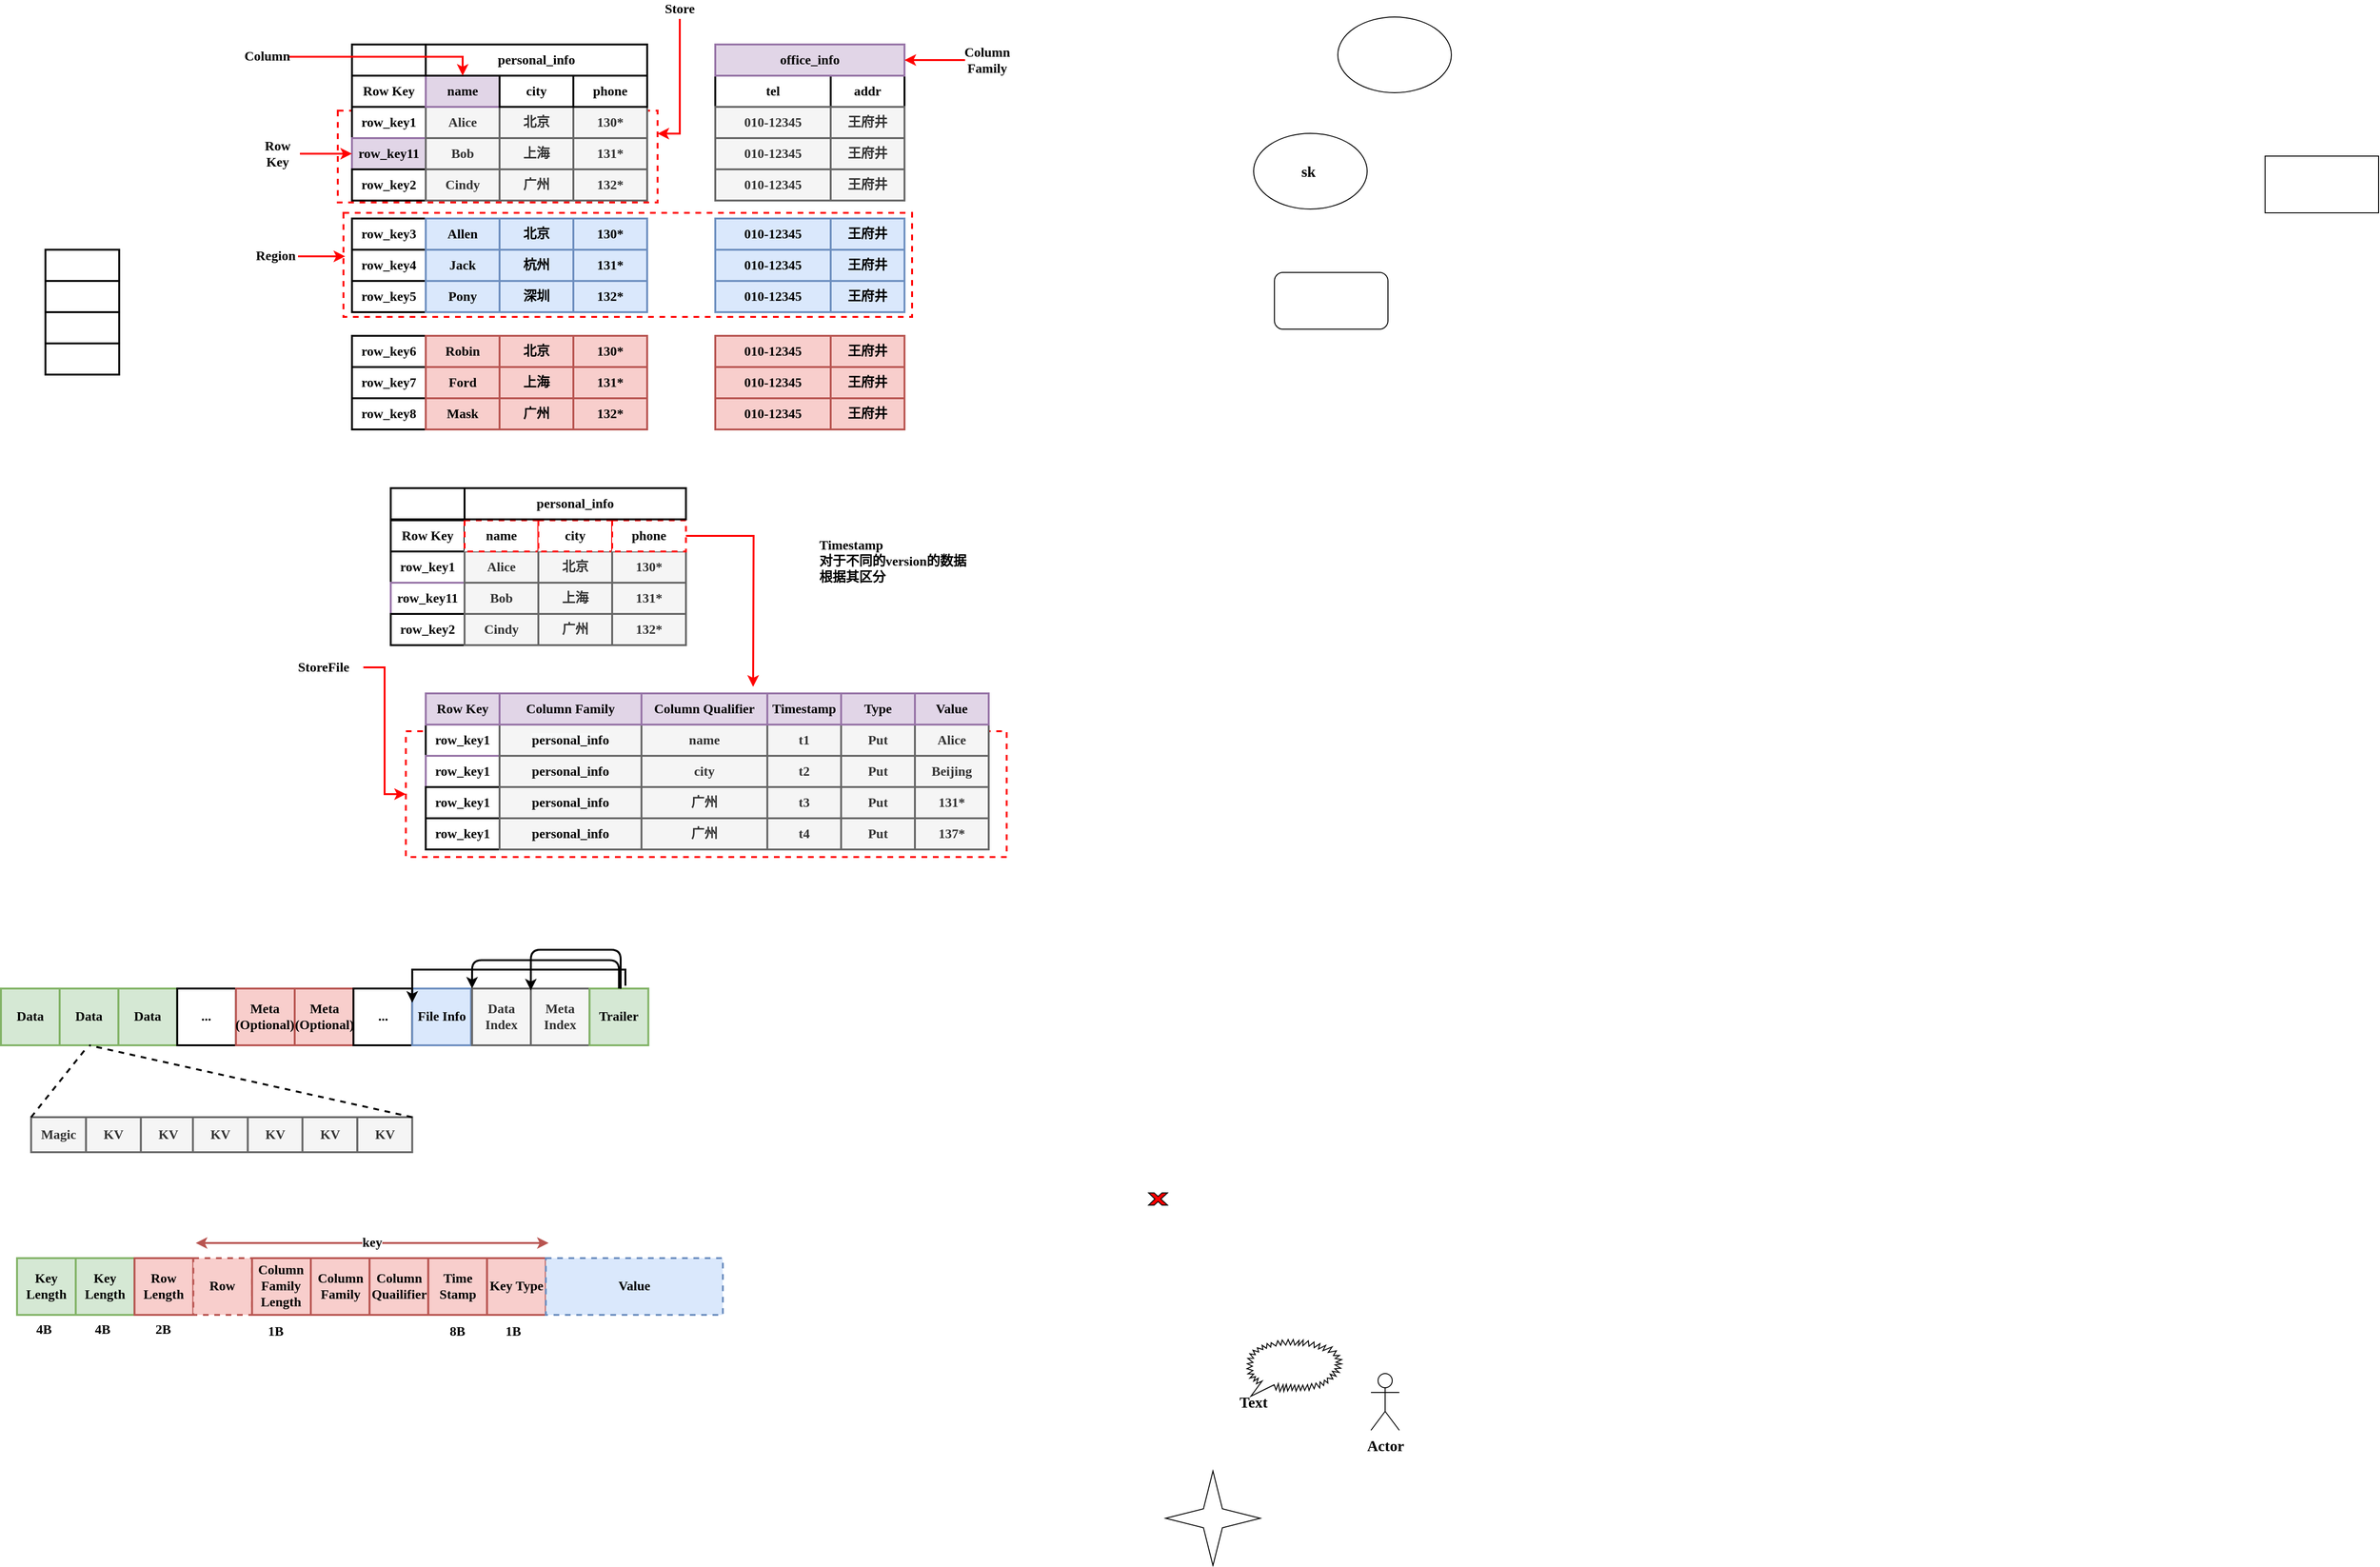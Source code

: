 <mxfile version="14.6.13" type="device"><diagram id="yTHQlGs4TL3CIF2GHuV0" name="第 1 页"><mxGraphModel dx="2622" dy="2022" grid="0" gridSize="10" guides="1" tooltips="1" connect="1" arrows="1" fold="1" page="0" pageScale="1" pageWidth="827" pageHeight="1169" math="0" shadow="0"><root><mxCell id="0"/><mxCell id="1" parent="0"/><mxCell id="HVZRBSFvEH20Pi79gYke-188" value="" style="rounded=0;whiteSpace=wrap;html=1;fontFamily=Comic Sans MS;fontSize=14;strokeColor=#FF0000;strokeWidth=2;fillColor=#FFFFFF;dashed=1;fontStyle=1" parent="1" vertex="1"><mxGeometry x="-713" y="-343" width="635" height="133" as="geometry"/></mxCell><mxCell id="HVZRBSFvEH20Pi79gYke-115" value="" style="rounded=0;whiteSpace=wrap;html=1;fontFamily=Comic Sans MS;fontSize=14;strokeColor=#FF0000;strokeWidth=2;fillColor=#FFFFFF;dashed=1;" parent="1" vertex="1"><mxGeometry x="-785" y="-999" width="338" height="97" as="geometry"/></mxCell><mxCell id="HVZRBSFvEH20Pi79gYke-112" value="" style="rounded=0;whiteSpace=wrap;html=1;fontFamily=Comic Sans MS;fontSize=14;strokeColor=#FF0000;strokeWidth=2;fillColor=#FFFFFF;dashed=1;fontStyle=1" parent="1" vertex="1"><mxGeometry x="-779" y="-891" width="601" height="110" as="geometry"/></mxCell><mxCell id="m-r-DU_sxK5bFgdA5GK0-1" value="" style="rounded=0;whiteSpace=wrap;html=1;fontFamily=Comic Sans MS;fontStyle=1;fontSize=16;" parent="1" vertex="1"><mxGeometry x="1252" y="-951" width="120" height="60" as="geometry"/></mxCell><mxCell id="m-r-DU_sxK5bFgdA5GK0-2" value="Text" style="text;html=1;strokeColor=none;fillColor=none;align=center;verticalAlign=middle;whiteSpace=wrap;rounded=0;fontFamily=Comic Sans MS;fontStyle=1;fontSize=16;" parent="1" vertex="1"><mxGeometry x="163" y="356" width="40" height="20" as="geometry"/></mxCell><mxCell id="m-r-DU_sxK5bFgdA5GK0-3" value="Actor" style="shape=umlActor;verticalLabelPosition=bottom;verticalAlign=top;html=1;outlineConnect=0;fontFamily=Comic Sans MS;fontStyle=1;fontSize=16;" parent="1" vertex="1"><mxGeometry x="307" y="336" width="30" height="60" as="geometry"/></mxCell><mxCell id="m-r-DU_sxK5bFgdA5GK0-4" value="" style="verticalLabelPosition=bottom;verticalAlign=top;html=1;shape=mxgraph.basic.4_point_star_2;dx=0.8;fontFamily=Comic Sans MS;fontStyle=1;fontSize=16;" parent="1" vertex="1"><mxGeometry x="90" y="439" width="100" height="100" as="geometry"/></mxCell><mxCell id="m-r-DU_sxK5bFgdA5GK0-5" value="" style="whiteSpace=wrap;html=1;shape=mxgraph.basic.loud_callout;fontFamily=Comic Sans MS;fontStyle=1;fontSize=16;" parent="1" vertex="1"><mxGeometry x="176" y="300" width="100" height="60" as="geometry"/></mxCell><mxCell id="m-r-DU_sxK5bFgdA5GK0-6" value="" style="verticalLabelPosition=bottom;verticalAlign=top;html=1;shape=mxgraph.basic.x;fontFamily=Comic Sans MS;fillColor=#FF0000;fontStyle=1;fontSize=16;" parent="1" vertex="1"><mxGeometry x="72" y="145" width="20" height="13" as="geometry"/></mxCell><mxCell id="m-r-DU_sxK5bFgdA5GK0-9" value="sk&amp;nbsp;" style="ellipse;whiteSpace=wrap;html=1;fontFamily=Comic Sans MS;fillColor=none;fontStyle=1;fontSize=16;" parent="1" vertex="1"><mxGeometry x="183" y="-975" width="120" height="80" as="geometry"/></mxCell><mxCell id="m-r-DU_sxK5bFgdA5GK0-10" value="" style="ellipse;whiteSpace=wrap;html=1;fontFamily=Comic Sans MS;fillColor=none;fontStyle=1;fontSize=16;" parent="1" vertex="1"><mxGeometry x="272" y="-1098" width="120" height="80" as="geometry"/></mxCell><mxCell id="m-r-DU_sxK5bFgdA5GK0-11" value="" style="rounded=1;whiteSpace=wrap;html=1;fontFamily=Comic Sans MS;fillColor=none;fontStyle=1;fontSize=16;" parent="1" vertex="1"><mxGeometry x="205" y="-828" width="120" height="60" as="geometry"/></mxCell><mxCell id="HVZRBSFvEH20Pi79gYke-19" value="row_key1" style="rounded=0;whiteSpace=wrap;html=1;strokeWidth=2;fontFamily=Comic Sans MS;fontStyle=1;fontSize=14;" parent="1" vertex="1"><mxGeometry x="-770" y="-1003" width="78" height="33" as="geometry"/></mxCell><mxCell id="HVZRBSFvEH20Pi79gYke-20" value="Row Key" style="rounded=0;whiteSpace=wrap;html=1;strokeWidth=2;fontFamily=Comic Sans MS;fontStyle=1;fontSize=14;" parent="1" vertex="1"><mxGeometry x="-770" y="-1036" width="78" height="33" as="geometry"/></mxCell><mxCell id="HVZRBSFvEH20Pi79gYke-22" value="row_key11" style="rounded=0;whiteSpace=wrap;html=1;strokeWidth=2;fontFamily=Comic Sans MS;fontStyle=1;fontSize=14;fillColor=#e1d5e7;strokeColor=#9673a6;" parent="1" vertex="1"><mxGeometry x="-770" y="-970" width="78" height="33" as="geometry"/></mxCell><mxCell id="HVZRBSFvEH20Pi79gYke-23" value="row_key2" style="rounded=0;whiteSpace=wrap;html=1;strokeWidth=2;fontFamily=Comic Sans MS;fontStyle=1;fontSize=14;" parent="1" vertex="1"><mxGeometry x="-770" y="-937" width="78" height="33" as="geometry"/></mxCell><mxCell id="HVZRBSFvEH20Pi79gYke-32" value="" style="rounded=0;whiteSpace=wrap;html=1;strokeWidth=2;fontStyle=1" parent="1" vertex="1"><mxGeometry x="-1094" y="-819" width="78" height="33" as="geometry"/></mxCell><mxCell id="HVZRBSFvEH20Pi79gYke-33" value="" style="rounded=0;whiteSpace=wrap;html=1;strokeWidth=2;fontStyle=1" parent="1" vertex="1"><mxGeometry x="-1094" y="-852" width="78" height="33" as="geometry"/></mxCell><mxCell id="HVZRBSFvEH20Pi79gYke-34" value="" style="rounded=0;whiteSpace=wrap;html=1;strokeWidth=2;fontStyle=1" parent="1" vertex="1"><mxGeometry x="-1094" y="-786" width="78" height="33" as="geometry"/></mxCell><mxCell id="HVZRBSFvEH20Pi79gYke-35" value="" style="rounded=0;whiteSpace=wrap;html=1;strokeWidth=2;fontStyle=1" parent="1" vertex="1"><mxGeometry x="-1094" y="-753" width="78" height="33" as="geometry"/></mxCell><mxCell id="HVZRBSFvEH20Pi79gYke-36" value="Alice" style="rounded=0;whiteSpace=wrap;html=1;strokeWidth=2;fontFamily=Comic Sans MS;fontStyle=1;fontSize=14;fillColor=#f5f5f5;strokeColor=#666666;fontColor=#333333;" parent="1" vertex="1"><mxGeometry x="-692" y="-1003" width="78" height="33" as="geometry"/></mxCell><mxCell id="HVZRBSFvEH20Pi79gYke-37" value="name" style="rounded=0;whiteSpace=wrap;html=1;strokeWidth=2;fontFamily=Comic Sans MS;fontStyle=1;fontSize=14;fillColor=#e1d5e7;strokeColor=#9673a6;" parent="1" vertex="1"><mxGeometry x="-692" y="-1036" width="78" height="33" as="geometry"/></mxCell><mxCell id="HVZRBSFvEH20Pi79gYke-38" value="Bob" style="rounded=0;whiteSpace=wrap;html=1;strokeWidth=2;fontFamily=Comic Sans MS;fontStyle=1;fontSize=14;fillColor=#f5f5f5;strokeColor=#666666;fontColor=#333333;" parent="1" vertex="1"><mxGeometry x="-692" y="-970" width="78" height="33" as="geometry"/></mxCell><mxCell id="HVZRBSFvEH20Pi79gYke-39" value="Cindy" style="rounded=0;whiteSpace=wrap;html=1;strokeWidth=2;fontFamily=Comic Sans MS;fontStyle=1;fontSize=14;fillColor=#f5f5f5;strokeColor=#666666;fontColor=#333333;" parent="1" vertex="1"><mxGeometry x="-692" y="-937" width="78" height="33" as="geometry"/></mxCell><mxCell id="HVZRBSFvEH20Pi79gYke-40" value="北京" style="rounded=0;whiteSpace=wrap;html=1;strokeWidth=2;fontFamily=Comic Sans MS;fontStyle=1;fontSize=14;fillColor=#f5f5f5;strokeColor=#666666;fontColor=#333333;" parent="1" vertex="1"><mxGeometry x="-614" y="-1003" width="78" height="33" as="geometry"/></mxCell><mxCell id="HVZRBSFvEH20Pi79gYke-41" value="city" style="rounded=0;whiteSpace=wrap;html=1;strokeWidth=2;fontFamily=Comic Sans MS;fontStyle=1;fontSize=14;" parent="1" vertex="1"><mxGeometry x="-614" y="-1036" width="78" height="33" as="geometry"/></mxCell><mxCell id="HVZRBSFvEH20Pi79gYke-42" value="上海" style="rounded=0;whiteSpace=wrap;html=1;strokeWidth=2;fontFamily=Comic Sans MS;fontStyle=1;fontSize=14;fillColor=#f5f5f5;strokeColor=#666666;fontColor=#333333;" parent="1" vertex="1"><mxGeometry x="-614" y="-970" width="78" height="33" as="geometry"/></mxCell><mxCell id="HVZRBSFvEH20Pi79gYke-43" value="广州" style="rounded=0;whiteSpace=wrap;html=1;strokeWidth=2;fontFamily=Comic Sans MS;fontStyle=1;fontSize=14;fillColor=#f5f5f5;strokeColor=#666666;fontColor=#333333;" parent="1" vertex="1"><mxGeometry x="-614" y="-937" width="78" height="33" as="geometry"/></mxCell><mxCell id="HVZRBSFvEH20Pi79gYke-44" value="130*" style="rounded=0;whiteSpace=wrap;html=1;strokeWidth=2;fontFamily=Comic Sans MS;fontStyle=1;fontSize=14;fillColor=#f5f5f5;strokeColor=#666666;fontColor=#333333;" parent="1" vertex="1"><mxGeometry x="-536" y="-1003" width="78" height="33" as="geometry"/></mxCell><mxCell id="HVZRBSFvEH20Pi79gYke-45" value="phone" style="rounded=0;whiteSpace=wrap;html=1;strokeWidth=2;fontFamily=Comic Sans MS;fontStyle=1;fontSize=14;" parent="1" vertex="1"><mxGeometry x="-536" y="-1036" width="78" height="33" as="geometry"/></mxCell><mxCell id="HVZRBSFvEH20Pi79gYke-46" value="&lt;span&gt;131*&lt;/span&gt;" style="rounded=0;whiteSpace=wrap;html=1;strokeWidth=2;fontFamily=Comic Sans MS;fontStyle=1;fontSize=14;fillColor=#f5f5f5;strokeColor=#666666;fontColor=#333333;" parent="1" vertex="1"><mxGeometry x="-536" y="-970" width="78" height="33" as="geometry"/></mxCell><mxCell id="HVZRBSFvEH20Pi79gYke-47" value="&lt;span&gt;132*&lt;/span&gt;" style="rounded=0;whiteSpace=wrap;html=1;strokeWidth=2;fontFamily=Comic Sans MS;fontStyle=1;fontSize=14;fillColor=#f5f5f5;strokeColor=#666666;fontColor=#333333;" parent="1" vertex="1"><mxGeometry x="-536" y="-937" width="78" height="33" as="geometry"/></mxCell><mxCell id="HVZRBSFvEH20Pi79gYke-52" value="personal_info" style="rounded=0;whiteSpace=wrap;html=1;strokeWidth=2;fontFamily=Comic Sans MS;fontStyle=1;fontSize=14;" parent="1" vertex="1"><mxGeometry x="-692" y="-1069" width="234" height="33" as="geometry"/></mxCell><mxCell id="HVZRBSFvEH20Pi79gYke-53" value="" style="rounded=0;whiteSpace=wrap;html=1;strokeWidth=2;fontFamily=Comic Sans MS;fontStyle=1;fontSize=14;" parent="1" vertex="1"><mxGeometry x="-770" y="-1069" width="78" height="33" as="geometry"/></mxCell><mxCell id="HVZRBSFvEH20Pi79gYke-54" value="row_key3" style="rounded=0;whiteSpace=wrap;html=1;strokeWidth=2;fontFamily=Comic Sans MS;fontStyle=1;fontSize=14;" parent="1" vertex="1"><mxGeometry x="-770" y="-885" width="78" height="33" as="geometry"/></mxCell><mxCell id="HVZRBSFvEH20Pi79gYke-55" value="row_key4" style="rounded=0;whiteSpace=wrap;html=1;strokeWidth=2;fontFamily=Comic Sans MS;fontStyle=1;fontSize=14;" parent="1" vertex="1"><mxGeometry x="-770" y="-852" width="78" height="33" as="geometry"/></mxCell><mxCell id="HVZRBSFvEH20Pi79gYke-56" value="row_key5" style="rounded=0;whiteSpace=wrap;html=1;strokeWidth=2;fontFamily=Comic Sans MS;fontStyle=1;fontSize=14;" parent="1" vertex="1"><mxGeometry x="-770" y="-819" width="78" height="33" as="geometry"/></mxCell><mxCell id="HVZRBSFvEH20Pi79gYke-57" value="Allen" style="rounded=0;whiteSpace=wrap;html=1;strokeWidth=2;fontFamily=Comic Sans MS;fontStyle=1;fontSize=14;fillColor=#dae8fc;strokeColor=#6c8ebf;" parent="1" vertex="1"><mxGeometry x="-692" y="-885" width="78" height="33" as="geometry"/></mxCell><mxCell id="HVZRBSFvEH20Pi79gYke-58" value="Jack" style="rounded=0;whiteSpace=wrap;html=1;strokeWidth=2;fontFamily=Comic Sans MS;fontStyle=1;fontSize=14;fillColor=#dae8fc;strokeColor=#6c8ebf;" parent="1" vertex="1"><mxGeometry x="-692" y="-852" width="78" height="33" as="geometry"/></mxCell><mxCell id="HVZRBSFvEH20Pi79gYke-59" value="Pony" style="rounded=0;whiteSpace=wrap;html=1;strokeWidth=2;fontFamily=Comic Sans MS;fontStyle=1;fontSize=14;fillColor=#dae8fc;strokeColor=#6c8ebf;" parent="1" vertex="1"><mxGeometry x="-692" y="-819" width="78" height="33" as="geometry"/></mxCell><mxCell id="HVZRBSFvEH20Pi79gYke-60" value="北京" style="rounded=0;whiteSpace=wrap;html=1;strokeWidth=2;fontFamily=Comic Sans MS;fontStyle=1;fontSize=14;fillColor=#dae8fc;strokeColor=#6c8ebf;" parent="1" vertex="1"><mxGeometry x="-614" y="-885" width="78" height="33" as="geometry"/></mxCell><mxCell id="HVZRBSFvEH20Pi79gYke-61" value="杭州" style="rounded=0;whiteSpace=wrap;html=1;strokeWidth=2;fontFamily=Comic Sans MS;fontStyle=1;fontSize=14;fillColor=#dae8fc;strokeColor=#6c8ebf;" parent="1" vertex="1"><mxGeometry x="-614" y="-852" width="78" height="33" as="geometry"/></mxCell><mxCell id="HVZRBSFvEH20Pi79gYke-62" value="深圳" style="rounded=0;whiteSpace=wrap;html=1;strokeWidth=2;fontFamily=Comic Sans MS;fontStyle=1;fontSize=14;fillColor=#dae8fc;strokeColor=#6c8ebf;" parent="1" vertex="1"><mxGeometry x="-614" y="-819" width="78" height="33" as="geometry"/></mxCell><mxCell id="HVZRBSFvEH20Pi79gYke-63" value="130*" style="rounded=0;whiteSpace=wrap;html=1;strokeWidth=2;fontFamily=Comic Sans MS;fontStyle=1;fontSize=14;fillColor=#dae8fc;strokeColor=#6c8ebf;" parent="1" vertex="1"><mxGeometry x="-536" y="-885" width="78" height="33" as="geometry"/></mxCell><mxCell id="HVZRBSFvEH20Pi79gYke-64" value="&lt;span&gt;131*&lt;/span&gt;" style="rounded=0;whiteSpace=wrap;html=1;strokeWidth=2;fontFamily=Comic Sans MS;fontStyle=1;fontSize=14;fillColor=#dae8fc;strokeColor=#6c8ebf;" parent="1" vertex="1"><mxGeometry x="-536" y="-852" width="78" height="33" as="geometry"/></mxCell><mxCell id="HVZRBSFvEH20Pi79gYke-65" value="&lt;span&gt;132*&lt;/span&gt;" style="rounded=0;whiteSpace=wrap;html=1;strokeWidth=2;fontFamily=Comic Sans MS;fontStyle=1;fontSize=14;fillColor=#dae8fc;strokeColor=#6c8ebf;" parent="1" vertex="1"><mxGeometry x="-536" y="-819" width="78" height="33" as="geometry"/></mxCell><mxCell id="HVZRBSFvEH20Pi79gYke-66" value="row_key6" style="rounded=0;whiteSpace=wrap;html=1;strokeWidth=2;fontFamily=Comic Sans MS;fontStyle=1;fontSize=14;" parent="1" vertex="1"><mxGeometry x="-770" y="-761" width="78" height="33" as="geometry"/></mxCell><mxCell id="HVZRBSFvEH20Pi79gYke-67" value="row_key7" style="rounded=0;whiteSpace=wrap;html=1;strokeWidth=2;fontFamily=Comic Sans MS;fontStyle=1;fontSize=14;" parent="1" vertex="1"><mxGeometry x="-770" y="-728" width="78" height="33" as="geometry"/></mxCell><mxCell id="HVZRBSFvEH20Pi79gYke-68" value="row_key8" style="rounded=0;whiteSpace=wrap;html=1;strokeWidth=2;fontFamily=Comic Sans MS;fontStyle=1;fontSize=14;" parent="1" vertex="1"><mxGeometry x="-770" y="-695" width="78" height="33" as="geometry"/></mxCell><mxCell id="HVZRBSFvEH20Pi79gYke-69" value="Robin" style="rounded=0;whiteSpace=wrap;html=1;strokeWidth=2;fontFamily=Comic Sans MS;fontStyle=1;fontSize=14;fillColor=#f8cecc;strokeColor=#b85450;" parent="1" vertex="1"><mxGeometry x="-692" y="-761" width="78" height="33" as="geometry"/></mxCell><mxCell id="HVZRBSFvEH20Pi79gYke-70" value="Ford" style="rounded=0;whiteSpace=wrap;html=1;strokeWidth=2;fontFamily=Comic Sans MS;fontStyle=1;fontSize=14;fillColor=#f8cecc;strokeColor=#b85450;" parent="1" vertex="1"><mxGeometry x="-692" y="-728" width="78" height="33" as="geometry"/></mxCell><mxCell id="HVZRBSFvEH20Pi79gYke-71" value="Mask" style="rounded=0;whiteSpace=wrap;html=1;strokeWidth=2;fontFamily=Comic Sans MS;fontStyle=1;fontSize=14;fillColor=#f8cecc;strokeColor=#b85450;" parent="1" vertex="1"><mxGeometry x="-692" y="-695" width="78" height="33" as="geometry"/></mxCell><mxCell id="HVZRBSFvEH20Pi79gYke-72" value="北京" style="rounded=0;whiteSpace=wrap;html=1;strokeWidth=2;fontFamily=Comic Sans MS;fontStyle=1;fontSize=14;fillColor=#f8cecc;strokeColor=#b85450;" parent="1" vertex="1"><mxGeometry x="-614" y="-761" width="78" height="33" as="geometry"/></mxCell><mxCell id="HVZRBSFvEH20Pi79gYke-73" value="上海" style="rounded=0;whiteSpace=wrap;html=1;strokeWidth=2;fontFamily=Comic Sans MS;fontStyle=1;fontSize=14;fillColor=#f8cecc;strokeColor=#b85450;" parent="1" vertex="1"><mxGeometry x="-614" y="-728" width="78" height="33" as="geometry"/></mxCell><mxCell id="HVZRBSFvEH20Pi79gYke-74" value="广州" style="rounded=0;whiteSpace=wrap;html=1;strokeWidth=2;fontFamily=Comic Sans MS;fontStyle=1;fontSize=14;fillColor=#f8cecc;strokeColor=#b85450;" parent="1" vertex="1"><mxGeometry x="-614" y="-695" width="78" height="33" as="geometry"/></mxCell><mxCell id="HVZRBSFvEH20Pi79gYke-75" value="130*" style="rounded=0;whiteSpace=wrap;html=1;strokeWidth=2;fontFamily=Comic Sans MS;fontStyle=1;fontSize=14;fillColor=#f8cecc;strokeColor=#b85450;" parent="1" vertex="1"><mxGeometry x="-536" y="-761" width="78" height="33" as="geometry"/></mxCell><mxCell id="HVZRBSFvEH20Pi79gYke-76" value="&lt;span&gt;131*&lt;/span&gt;" style="rounded=0;whiteSpace=wrap;html=1;strokeWidth=2;fontFamily=Comic Sans MS;fontStyle=1;fontSize=14;fillColor=#f8cecc;strokeColor=#b85450;" parent="1" vertex="1"><mxGeometry x="-536" y="-728" width="78" height="33" as="geometry"/></mxCell><mxCell id="HVZRBSFvEH20Pi79gYke-77" value="&lt;span&gt;132*&lt;/span&gt;" style="rounded=0;whiteSpace=wrap;html=1;strokeWidth=2;fontFamily=Comic Sans MS;fontStyle=1;fontSize=14;fillColor=#f8cecc;strokeColor=#b85450;" parent="1" vertex="1"><mxGeometry x="-536" y="-695" width="78" height="33" as="geometry"/></mxCell><mxCell id="HVZRBSFvEH20Pi79gYke-78" value="tel" style="rounded=0;whiteSpace=wrap;html=1;strokeWidth=2;fontFamily=Comic Sans MS;fontStyle=1;fontSize=14;" parent="1" vertex="1"><mxGeometry x="-386" y="-1036" width="122" height="33" as="geometry"/></mxCell><mxCell id="HVZRBSFvEH20Pi79gYke-79" value="010-12345" style="rounded=0;whiteSpace=wrap;html=1;strokeWidth=2;fontFamily=Comic Sans MS;fontStyle=1;fontSize=14;fillColor=#f5f5f5;strokeColor=#666666;fontColor=#333333;" parent="1" vertex="1"><mxGeometry x="-386" y="-1003" width="122" height="33" as="geometry"/></mxCell><mxCell id="HVZRBSFvEH20Pi79gYke-80" value="&lt;span&gt;addr&lt;/span&gt;" style="rounded=0;whiteSpace=wrap;html=1;strokeWidth=2;fontFamily=Comic Sans MS;fontStyle=1;fontSize=14;" parent="1" vertex="1"><mxGeometry x="-264" y="-1036" width="78" height="33" as="geometry"/></mxCell><mxCell id="HVZRBSFvEH20Pi79gYke-81" value="王府井" style="rounded=0;whiteSpace=wrap;html=1;strokeWidth=2;fontFamily=Comic Sans MS;fontStyle=1;fontSize=14;fillColor=#f5f5f5;strokeColor=#666666;fontColor=#333333;" parent="1" vertex="1"><mxGeometry x="-264" y="-1003" width="78" height="33" as="geometry"/></mxCell><mxCell id="HVZRBSFvEH20Pi79gYke-82" value="office_info" style="rounded=0;whiteSpace=wrap;html=1;strokeWidth=2;fontFamily=Comic Sans MS;fontStyle=1;fontSize=14;strokeColor=#9673a6;fillColor=#e1d5e7;" parent="1" vertex="1"><mxGeometry x="-386" y="-1069" width="200" height="33" as="geometry"/></mxCell><mxCell id="HVZRBSFvEH20Pi79gYke-84" value="010-12345" style="rounded=0;whiteSpace=wrap;html=1;strokeWidth=2;fontFamily=Comic Sans MS;fontStyle=1;fontSize=14;fillColor=#f5f5f5;strokeColor=#666666;fontColor=#333333;" parent="1" vertex="1"><mxGeometry x="-386" y="-970" width="122" height="33" as="geometry"/></mxCell><mxCell id="HVZRBSFvEH20Pi79gYke-85" value="王府井" style="rounded=0;whiteSpace=wrap;html=1;strokeWidth=2;fontFamily=Comic Sans MS;fontStyle=1;fontSize=14;fillColor=#f5f5f5;strokeColor=#666666;fontColor=#333333;" parent="1" vertex="1"><mxGeometry x="-264" y="-970" width="78" height="33" as="geometry"/></mxCell><mxCell id="HVZRBSFvEH20Pi79gYke-86" value="010-12345" style="rounded=0;whiteSpace=wrap;html=1;strokeWidth=2;fontFamily=Comic Sans MS;fontStyle=1;fontSize=14;fillColor=#f5f5f5;strokeColor=#666666;fontColor=#333333;" parent="1" vertex="1"><mxGeometry x="-386" y="-937" width="122" height="33" as="geometry"/></mxCell><mxCell id="HVZRBSFvEH20Pi79gYke-87" value="王府井" style="rounded=0;whiteSpace=wrap;html=1;strokeWidth=2;fontFamily=Comic Sans MS;fontStyle=1;fontSize=14;fillColor=#f5f5f5;strokeColor=#666666;fontColor=#333333;" parent="1" vertex="1"><mxGeometry x="-264" y="-937" width="78" height="33" as="geometry"/></mxCell><mxCell id="HVZRBSFvEH20Pi79gYke-88" value="010-12345" style="rounded=0;whiteSpace=wrap;html=1;strokeWidth=2;fontFamily=Comic Sans MS;fontStyle=1;fontSize=14;fillColor=#dae8fc;strokeColor=#6c8ebf;" parent="1" vertex="1"><mxGeometry x="-386" y="-885" width="122" height="33" as="geometry"/></mxCell><mxCell id="HVZRBSFvEH20Pi79gYke-89" value="王府井" style="rounded=0;whiteSpace=wrap;html=1;strokeWidth=2;fontFamily=Comic Sans MS;fontStyle=1;fontSize=14;fillColor=#dae8fc;strokeColor=#6c8ebf;" parent="1" vertex="1"><mxGeometry x="-264" y="-885" width="78" height="33" as="geometry"/></mxCell><mxCell id="HVZRBSFvEH20Pi79gYke-90" value="010-12345" style="rounded=0;whiteSpace=wrap;html=1;strokeWidth=2;fontFamily=Comic Sans MS;fontStyle=1;fontSize=14;fillColor=#dae8fc;strokeColor=#6c8ebf;" parent="1" vertex="1"><mxGeometry x="-386" y="-852" width="122" height="33" as="geometry"/></mxCell><mxCell id="HVZRBSFvEH20Pi79gYke-91" value="王府井" style="rounded=0;whiteSpace=wrap;html=1;strokeWidth=2;fontFamily=Comic Sans MS;fontStyle=1;fontSize=14;fillColor=#dae8fc;strokeColor=#6c8ebf;" parent="1" vertex="1"><mxGeometry x="-264" y="-852" width="78" height="33" as="geometry"/></mxCell><mxCell id="HVZRBSFvEH20Pi79gYke-92" value="010-12345" style="rounded=0;whiteSpace=wrap;html=1;strokeWidth=2;fontFamily=Comic Sans MS;fontStyle=1;fontSize=14;fillColor=#dae8fc;strokeColor=#6c8ebf;" parent="1" vertex="1"><mxGeometry x="-386" y="-819" width="122" height="33" as="geometry"/></mxCell><mxCell id="HVZRBSFvEH20Pi79gYke-93" value="王府井" style="rounded=0;whiteSpace=wrap;html=1;strokeWidth=2;fontFamily=Comic Sans MS;fontStyle=1;fontSize=14;fillColor=#dae8fc;strokeColor=#6c8ebf;" parent="1" vertex="1"><mxGeometry x="-264" y="-819" width="78" height="33" as="geometry"/></mxCell><mxCell id="HVZRBSFvEH20Pi79gYke-94" value="010-12345" style="rounded=0;whiteSpace=wrap;html=1;strokeWidth=2;fontFamily=Comic Sans MS;fontStyle=1;fontSize=14;fillColor=#f8cecc;strokeColor=#b85450;" parent="1" vertex="1"><mxGeometry x="-386" y="-761" width="122" height="33" as="geometry"/></mxCell><mxCell id="HVZRBSFvEH20Pi79gYke-95" value="王府井" style="rounded=0;whiteSpace=wrap;html=1;strokeWidth=2;fontFamily=Comic Sans MS;fontStyle=1;fontSize=14;fillColor=#f8cecc;strokeColor=#b85450;" parent="1" vertex="1"><mxGeometry x="-264" y="-761" width="78" height="33" as="geometry"/></mxCell><mxCell id="HVZRBSFvEH20Pi79gYke-96" value="010-12345" style="rounded=0;whiteSpace=wrap;html=1;strokeWidth=2;fontFamily=Comic Sans MS;fontStyle=1;fontSize=14;fillColor=#f8cecc;strokeColor=#b85450;" parent="1" vertex="1"><mxGeometry x="-386" y="-728" width="122" height="33" as="geometry"/></mxCell><mxCell id="HVZRBSFvEH20Pi79gYke-97" value="王府井" style="rounded=0;whiteSpace=wrap;html=1;strokeWidth=2;fontFamily=Comic Sans MS;fontStyle=1;fontSize=14;fillColor=#f8cecc;strokeColor=#b85450;" parent="1" vertex="1"><mxGeometry x="-264" y="-728" width="78" height="33" as="geometry"/></mxCell><mxCell id="HVZRBSFvEH20Pi79gYke-98" value="010-12345" style="rounded=0;whiteSpace=wrap;html=1;strokeWidth=2;fontFamily=Comic Sans MS;fontStyle=1;fontSize=14;fillColor=#f8cecc;strokeColor=#b85450;" parent="1" vertex="1"><mxGeometry x="-386" y="-695" width="122" height="33" as="geometry"/></mxCell><mxCell id="HVZRBSFvEH20Pi79gYke-99" value="王府井" style="rounded=0;whiteSpace=wrap;html=1;strokeWidth=2;fontFamily=Comic Sans MS;fontStyle=1;fontSize=14;fillColor=#f8cecc;strokeColor=#b85450;" parent="1" vertex="1"><mxGeometry x="-264" y="-695" width="78" height="33" as="geometry"/></mxCell><mxCell id="HVZRBSFvEH20Pi79gYke-105" style="edgeStyle=orthogonalEdgeStyle;rounded=0;orthogonalLoop=1;jettySize=auto;html=1;fontFamily=Comic Sans MS;fontSize=14;strokeColor=#FF0000;strokeWidth=2;fontStyle=1" parent="1" source="HVZRBSFvEH20Pi79gYke-103" target="HVZRBSFvEH20Pi79gYke-37" edge="1"><mxGeometry relative="1" as="geometry"/></mxCell><mxCell id="HVZRBSFvEH20Pi79gYke-103" value="Column" style="text;html=1;strokeColor=none;fillColor=none;align=center;verticalAlign=middle;whiteSpace=wrap;rounded=0;fontFamily=Comic Sans MS;fontSize=14;fontStyle=1" parent="1" vertex="1"><mxGeometry x="-883" y="-1066" width="47" height="20" as="geometry"/></mxCell><mxCell id="HVZRBSFvEH20Pi79gYke-107" style="edgeStyle=orthogonalEdgeStyle;rounded=0;orthogonalLoop=1;jettySize=auto;html=1;entryX=1;entryY=0.5;entryDx=0;entryDy=0;fontFamily=Comic Sans MS;fontSize=14;strokeColor=#FF0000;strokeWidth=2;fontStyle=1" parent="1" source="HVZRBSFvEH20Pi79gYke-106" target="HVZRBSFvEH20Pi79gYke-82" edge="1"><mxGeometry relative="1" as="geometry"/></mxCell><mxCell id="HVZRBSFvEH20Pi79gYke-106" value="Column Family" style="text;html=1;strokeColor=none;fillColor=none;align=center;verticalAlign=middle;whiteSpace=wrap;rounded=0;fontFamily=Comic Sans MS;fontSize=14;fontStyle=1" parent="1" vertex="1"><mxGeometry x="-122" y="-1065.75" width="47" height="26.5" as="geometry"/></mxCell><mxCell id="HVZRBSFvEH20Pi79gYke-109" style="edgeStyle=orthogonalEdgeStyle;rounded=0;orthogonalLoop=1;jettySize=auto;html=1;entryX=0;entryY=0.5;entryDx=0;entryDy=0;fontFamily=Comic Sans MS;fontSize=14;strokeColor=#FF0000;strokeWidth=2;fontStyle=1" parent="1" source="HVZRBSFvEH20Pi79gYke-108" target="HVZRBSFvEH20Pi79gYke-22" edge="1"><mxGeometry relative="1" as="geometry"/></mxCell><mxCell id="HVZRBSFvEH20Pi79gYke-108" value="Row Key" style="text;html=1;strokeColor=none;fillColor=none;align=center;verticalAlign=middle;whiteSpace=wrap;rounded=0;fontFamily=Comic Sans MS;fontSize=14;fontStyle=1" parent="1" vertex="1"><mxGeometry x="-872" y="-963.5" width="47" height="20" as="geometry"/></mxCell><mxCell id="HVZRBSFvEH20Pi79gYke-114" style="edgeStyle=orthogonalEdgeStyle;rounded=0;orthogonalLoop=1;jettySize=auto;html=1;entryX=0.003;entryY=0.418;entryDx=0;entryDy=0;entryPerimeter=0;fontFamily=Comic Sans MS;fontSize=14;strokeColor=#FF0000;strokeWidth=2;fontStyle=1" parent="1" source="HVZRBSFvEH20Pi79gYke-113" target="HVZRBSFvEH20Pi79gYke-112" edge="1"><mxGeometry relative="1" as="geometry"/></mxCell><mxCell id="HVZRBSFvEH20Pi79gYke-113" value="Region" style="text;html=1;strokeColor=none;fillColor=none;align=center;verticalAlign=middle;whiteSpace=wrap;rounded=0;fontFamily=Comic Sans MS;fontSize=14;fontStyle=1" parent="1" vertex="1"><mxGeometry x="-874" y="-855" width="47" height="20" as="geometry"/></mxCell><mxCell id="HVZRBSFvEH20Pi79gYke-117" style="edgeStyle=orthogonalEdgeStyle;rounded=0;orthogonalLoop=1;jettySize=auto;html=1;entryX=1;entryY=0.25;entryDx=0;entryDy=0;fontFamily=Comic Sans MS;fontSize=14;strokeColor=#FF0000;strokeWidth=2;" parent="1" source="HVZRBSFvEH20Pi79gYke-116" target="HVZRBSFvEH20Pi79gYke-115" edge="1"><mxGeometry relative="1" as="geometry"/></mxCell><mxCell id="HVZRBSFvEH20Pi79gYke-116" value="Store" style="text;html=1;strokeColor=none;fillColor=none;align=center;verticalAlign=middle;whiteSpace=wrap;rounded=0;fontFamily=Comic Sans MS;fontSize=14;fontStyle=1" parent="1" vertex="1"><mxGeometry x="-447" y="-1116" width="47" height="20" as="geometry"/></mxCell><mxCell id="HVZRBSFvEH20Pi79gYke-122" value="row_key1" style="rounded=0;whiteSpace=wrap;html=1;strokeWidth=2;fontFamily=Comic Sans MS;fontStyle=1;fontSize=14;" parent="1" vertex="1"><mxGeometry x="-729" y="-533" width="78" height="33" as="geometry"/></mxCell><mxCell id="HVZRBSFvEH20Pi79gYke-123" value="Row Key" style="rounded=0;whiteSpace=wrap;html=1;strokeWidth=2;fontFamily=Comic Sans MS;fontStyle=1;fontSize=14;" parent="1" vertex="1"><mxGeometry x="-729" y="-566" width="78" height="33" as="geometry"/></mxCell><mxCell id="HVZRBSFvEH20Pi79gYke-124" value="row_key11" style="rounded=0;whiteSpace=wrap;html=1;strokeWidth=2;fontFamily=Comic Sans MS;fontStyle=1;fontSize=14;strokeColor=#9673a6;fillColor=#FFFFFF;" parent="1" vertex="1"><mxGeometry x="-729" y="-500" width="78" height="33" as="geometry"/></mxCell><mxCell id="HVZRBSFvEH20Pi79gYke-125" value="row_key2" style="rounded=0;whiteSpace=wrap;html=1;strokeWidth=2;fontFamily=Comic Sans MS;fontStyle=1;fontSize=14;" parent="1" vertex="1"><mxGeometry x="-729" y="-467" width="78" height="33" as="geometry"/></mxCell><mxCell id="HVZRBSFvEH20Pi79gYke-126" value="Alice" style="rounded=0;whiteSpace=wrap;html=1;strokeWidth=2;fontFamily=Comic Sans MS;fontStyle=1;fontSize=14;fillColor=#f5f5f5;strokeColor=#666666;fontColor=#333333;" parent="1" vertex="1"><mxGeometry x="-651" y="-533" width="78" height="33" as="geometry"/></mxCell><mxCell id="HVZRBSFvEH20Pi79gYke-127" value="name" style="rounded=0;whiteSpace=wrap;html=1;strokeWidth=2;fontFamily=Comic Sans MS;fontStyle=1;fontSize=14;fillColor=#FFFFFF;dashed=1;strokeColor=#FF0000;" parent="1" vertex="1"><mxGeometry x="-651" y="-566" width="78" height="33" as="geometry"/></mxCell><mxCell id="HVZRBSFvEH20Pi79gYke-128" value="Bob" style="rounded=0;whiteSpace=wrap;html=1;strokeWidth=2;fontFamily=Comic Sans MS;fontStyle=1;fontSize=14;fillColor=#f5f5f5;strokeColor=#666666;fontColor=#333333;" parent="1" vertex="1"><mxGeometry x="-651" y="-500" width="78" height="33" as="geometry"/></mxCell><mxCell id="HVZRBSFvEH20Pi79gYke-129" value="Cindy" style="rounded=0;whiteSpace=wrap;html=1;strokeWidth=2;fontFamily=Comic Sans MS;fontStyle=1;fontSize=14;fillColor=#f5f5f5;strokeColor=#666666;fontColor=#333333;" parent="1" vertex="1"><mxGeometry x="-651" y="-467" width="78" height="33" as="geometry"/></mxCell><mxCell id="HVZRBSFvEH20Pi79gYke-130" value="北京" style="rounded=0;whiteSpace=wrap;html=1;strokeWidth=2;fontFamily=Comic Sans MS;fontStyle=1;fontSize=14;fillColor=#f5f5f5;strokeColor=#666666;fontColor=#333333;" parent="1" vertex="1"><mxGeometry x="-573" y="-533" width="78" height="33" as="geometry"/></mxCell><mxCell id="HVZRBSFvEH20Pi79gYke-131" value="city" style="rounded=0;whiteSpace=wrap;html=1;strokeWidth=2;fontFamily=Comic Sans MS;fontStyle=1;fontSize=14;dashed=1;strokeColor=#FF0000;" parent="1" vertex="1"><mxGeometry x="-573" y="-566" width="78" height="33" as="geometry"/></mxCell><mxCell id="HVZRBSFvEH20Pi79gYke-132" value="上海" style="rounded=0;whiteSpace=wrap;html=1;strokeWidth=2;fontFamily=Comic Sans MS;fontStyle=1;fontSize=14;fillColor=#f5f5f5;strokeColor=#666666;fontColor=#333333;" parent="1" vertex="1"><mxGeometry x="-573" y="-500" width="78" height="33" as="geometry"/></mxCell><mxCell id="HVZRBSFvEH20Pi79gYke-133" value="广州" style="rounded=0;whiteSpace=wrap;html=1;strokeWidth=2;fontFamily=Comic Sans MS;fontStyle=1;fontSize=14;fillColor=#f5f5f5;strokeColor=#666666;fontColor=#333333;" parent="1" vertex="1"><mxGeometry x="-573" y="-467" width="78" height="33" as="geometry"/></mxCell><mxCell id="HVZRBSFvEH20Pi79gYke-134" value="130*" style="rounded=0;whiteSpace=wrap;html=1;strokeWidth=2;fontFamily=Comic Sans MS;fontStyle=1;fontSize=14;fillColor=#f5f5f5;strokeColor=#666666;fontColor=#333333;" parent="1" vertex="1"><mxGeometry x="-495" y="-533" width="78" height="33" as="geometry"/></mxCell><mxCell id="HVZRBSFvEH20Pi79gYke-200" style="edgeStyle=orthogonalEdgeStyle;rounded=0;orthogonalLoop=1;jettySize=auto;html=1;fontFamily=Comic Sans MS;fontSize=14;strokeColor=#FF0000;strokeWidth=2;fontStyle=1" parent="1" source="HVZRBSFvEH20Pi79gYke-135" edge="1"><mxGeometry relative="1" as="geometry"><mxPoint x="-346" y="-390" as="targetPoint"/></mxGeometry></mxCell><mxCell id="HVZRBSFvEH20Pi79gYke-135" value="phone" style="rounded=0;whiteSpace=wrap;html=1;strokeWidth=2;fontFamily=Comic Sans MS;fontStyle=1;fontSize=14;dashed=1;strokeColor=#FF0000;" parent="1" vertex="1"><mxGeometry x="-495" y="-566" width="78" height="33" as="geometry"/></mxCell><mxCell id="HVZRBSFvEH20Pi79gYke-136" value="&lt;span&gt;131*&lt;/span&gt;" style="rounded=0;whiteSpace=wrap;html=1;strokeWidth=2;fontFamily=Comic Sans MS;fontStyle=1;fontSize=14;fillColor=#f5f5f5;strokeColor=#666666;fontColor=#333333;" parent="1" vertex="1"><mxGeometry x="-495" y="-500" width="78" height="33" as="geometry"/></mxCell><mxCell id="HVZRBSFvEH20Pi79gYke-137" value="&lt;span&gt;132*&lt;/span&gt;" style="rounded=0;whiteSpace=wrap;html=1;strokeWidth=2;fontFamily=Comic Sans MS;fontStyle=1;fontSize=14;fillColor=#f5f5f5;strokeColor=#666666;fontColor=#333333;" parent="1" vertex="1"><mxGeometry x="-495" y="-467" width="78" height="33" as="geometry"/></mxCell><mxCell id="HVZRBSFvEH20Pi79gYke-138" value="personal_info" style="rounded=0;whiteSpace=wrap;html=1;strokeWidth=2;fontFamily=Comic Sans MS;fontStyle=1;fontSize=14;" parent="1" vertex="1"><mxGeometry x="-651" y="-600" width="234" height="33" as="geometry"/></mxCell><mxCell id="HVZRBSFvEH20Pi79gYke-139" value="" style="rounded=0;whiteSpace=wrap;html=1;strokeWidth=2;fontFamily=Comic Sans MS;fontStyle=1;fontSize=14;" parent="1" vertex="1"><mxGeometry x="-729" y="-600" width="78" height="33" as="geometry"/></mxCell><mxCell id="HVZRBSFvEH20Pi79gYke-158" value="row_key1" style="rounded=0;whiteSpace=wrap;html=1;strokeWidth=2;fontFamily=Comic Sans MS;fontStyle=1;fontSize=14;" parent="1" vertex="1"><mxGeometry x="-692" y="-350" width="78" height="33" as="geometry"/></mxCell><mxCell id="HVZRBSFvEH20Pi79gYke-159" value="Row Key" style="rounded=0;whiteSpace=wrap;html=1;strokeWidth=2;fontFamily=Comic Sans MS;fontStyle=1;fontSize=14;fillColor=#e1d5e7;strokeColor=#9673a6;" parent="1" vertex="1"><mxGeometry x="-692" y="-383" width="78" height="33" as="geometry"/></mxCell><mxCell id="HVZRBSFvEH20Pi79gYke-160" value="row_key1" style="rounded=0;whiteSpace=wrap;html=1;strokeWidth=2;fontFamily=Comic Sans MS;fontStyle=1;fontSize=14;strokeColor=#9673a6;fillColor=#FFFFFF;" parent="1" vertex="1"><mxGeometry x="-692" y="-317" width="78" height="33" as="geometry"/></mxCell><mxCell id="HVZRBSFvEH20Pi79gYke-161" value="row_key1" style="rounded=0;whiteSpace=wrap;html=1;strokeWidth=2;fontFamily=Comic Sans MS;fontStyle=1;fontSize=14;" parent="1" vertex="1"><mxGeometry x="-692" y="-284" width="78" height="33" as="geometry"/></mxCell><mxCell id="HVZRBSFvEH20Pi79gYke-162" value="&#10;&#10;&lt;span style=&quot;color: rgb(0, 0, 0); font-family: &amp;quot;comic sans ms&amp;quot;; font-size: 14px; font-style: normal; letter-spacing: normal; text-align: center; text-indent: 0px; text-transform: none; word-spacing: 0px; background-color: rgb(248, 249, 250); display: inline; float: none;&quot;&gt;personal_info&lt;/span&gt;&#10;&#10;" style="rounded=0;whiteSpace=wrap;html=1;strokeWidth=2;fontFamily=Comic Sans MS;fontStyle=1;fontSize=14;fillColor=#f5f5f5;strokeColor=#666666;fontColor=#333333;" parent="1" vertex="1"><mxGeometry x="-614" y="-350" width="150" height="33" as="geometry"/></mxCell><mxCell id="HVZRBSFvEH20Pi79gYke-163" value="Column Family" style="rounded=0;whiteSpace=wrap;html=1;strokeWidth=2;fontFamily=Comic Sans MS;fontStyle=1;fontSize=14;strokeColor=#9673a6;fillColor=#e1d5e7;" parent="1" vertex="1"><mxGeometry x="-614" y="-383" width="150" height="33" as="geometry"/></mxCell><mxCell id="HVZRBSFvEH20Pi79gYke-164" value="&lt;span style=&quot;color: rgb(0 , 0 , 0)&quot;&gt;personal_info&lt;/span&gt;" style="rounded=0;whiteSpace=wrap;html=1;strokeWidth=2;fontFamily=Comic Sans MS;fontStyle=1;fontSize=14;fillColor=#f5f5f5;strokeColor=#666666;fontColor=#333333;" parent="1" vertex="1"><mxGeometry x="-614" y="-317" width="150" height="33" as="geometry"/></mxCell><mxCell id="HVZRBSFvEH20Pi79gYke-165" value="&lt;span style=&quot;color: rgb(0 , 0 , 0)&quot;&gt;personal_info&lt;/span&gt;" style="rounded=0;whiteSpace=wrap;html=1;strokeWidth=2;fontFamily=Comic Sans MS;fontStyle=1;fontSize=14;fillColor=#f5f5f5;strokeColor=#666666;fontColor=#333333;" parent="1" vertex="1"><mxGeometry x="-614" y="-284" width="150" height="33" as="geometry"/></mxCell><mxCell id="HVZRBSFvEH20Pi79gYke-166" value="name" style="rounded=0;whiteSpace=wrap;html=1;strokeWidth=2;fontFamily=Comic Sans MS;fontStyle=1;fontSize=14;fillColor=#f5f5f5;strokeColor=#666666;fontColor=#333333;" parent="1" vertex="1"><mxGeometry x="-464" y="-350" width="133" height="33" as="geometry"/></mxCell><mxCell id="HVZRBSFvEH20Pi79gYke-167" value="Column Qualifier" style="rounded=0;whiteSpace=wrap;html=1;strokeWidth=2;fontFamily=Comic Sans MS;fontStyle=1;fontSize=14;fillColor=#e1d5e7;strokeColor=#9673a6;" parent="1" vertex="1"><mxGeometry x="-464" y="-383" width="133" height="33" as="geometry"/></mxCell><mxCell id="HVZRBSFvEH20Pi79gYke-168" value="city" style="rounded=0;whiteSpace=wrap;html=1;strokeWidth=2;fontFamily=Comic Sans MS;fontStyle=1;fontSize=14;fillColor=#f5f5f5;strokeColor=#666666;fontColor=#333333;" parent="1" vertex="1"><mxGeometry x="-464" y="-317" width="133" height="33" as="geometry"/></mxCell><mxCell id="HVZRBSFvEH20Pi79gYke-169" value="广州" style="rounded=0;whiteSpace=wrap;html=1;strokeWidth=2;fontFamily=Comic Sans MS;fontStyle=1;fontSize=14;fillColor=#f5f5f5;strokeColor=#666666;fontColor=#333333;" parent="1" vertex="1"><mxGeometry x="-464" y="-284" width="133" height="33" as="geometry"/></mxCell><mxCell id="HVZRBSFvEH20Pi79gYke-170" value="t1" style="rounded=0;whiteSpace=wrap;html=1;strokeWidth=2;fontFamily=Comic Sans MS;fontStyle=1;fontSize=14;fillColor=#f5f5f5;strokeColor=#666666;fontColor=#333333;" parent="1" vertex="1"><mxGeometry x="-331" y="-350" width="78" height="33" as="geometry"/></mxCell><mxCell id="HVZRBSFvEH20Pi79gYke-171" value="Timestamp" style="rounded=0;whiteSpace=wrap;html=1;strokeWidth=2;fontFamily=Comic Sans MS;fontStyle=1;fontSize=14;fillColor=#e1d5e7;strokeColor=#9673a6;" parent="1" vertex="1"><mxGeometry x="-331" y="-383" width="78" height="33" as="geometry"/></mxCell><mxCell id="HVZRBSFvEH20Pi79gYke-172" value="&lt;span&gt;t2&lt;/span&gt;" style="rounded=0;whiteSpace=wrap;html=1;strokeWidth=2;fontFamily=Comic Sans MS;fontStyle=1;fontSize=14;fillColor=#f5f5f5;strokeColor=#666666;fontColor=#333333;" parent="1" vertex="1"><mxGeometry x="-331" y="-317" width="78" height="33" as="geometry"/></mxCell><mxCell id="HVZRBSFvEH20Pi79gYke-173" value="t3" style="rounded=0;whiteSpace=wrap;html=1;strokeWidth=2;fontFamily=Comic Sans MS;fontStyle=1;fontSize=14;fillColor=#f5f5f5;strokeColor=#666666;fontColor=#333333;" parent="1" vertex="1"><mxGeometry x="-331" y="-284" width="78" height="33" as="geometry"/></mxCell><mxCell id="HVZRBSFvEH20Pi79gYke-174" value="Put" style="rounded=0;whiteSpace=wrap;html=1;strokeWidth=2;fontFamily=Comic Sans MS;fontStyle=1;fontSize=14;fillColor=#f5f5f5;strokeColor=#666666;fontColor=#333333;" parent="1" vertex="1"><mxGeometry x="-253" y="-350" width="78" height="33" as="geometry"/></mxCell><mxCell id="HVZRBSFvEH20Pi79gYke-175" value="Type" style="rounded=0;whiteSpace=wrap;html=1;strokeWidth=2;fontFamily=Comic Sans MS;fontStyle=1;fontSize=14;fillColor=#e1d5e7;strokeColor=#9673a6;" parent="1" vertex="1"><mxGeometry x="-253" y="-383" width="78" height="33" as="geometry"/></mxCell><mxCell id="HVZRBSFvEH20Pi79gYke-176" value="Put" style="rounded=0;whiteSpace=wrap;html=1;strokeWidth=2;fontFamily=Comic Sans MS;fontStyle=1;fontSize=14;fillColor=#f5f5f5;strokeColor=#666666;fontColor=#333333;" parent="1" vertex="1"><mxGeometry x="-253" y="-317" width="78" height="33" as="geometry"/></mxCell><mxCell id="HVZRBSFvEH20Pi79gYke-177" value="Put" style="rounded=0;whiteSpace=wrap;html=1;strokeWidth=2;fontFamily=Comic Sans MS;fontStyle=1;fontSize=14;fillColor=#f5f5f5;strokeColor=#666666;fontColor=#333333;" parent="1" vertex="1"><mxGeometry x="-253" y="-284" width="78" height="33" as="geometry"/></mxCell><mxCell id="HVZRBSFvEH20Pi79gYke-178" value="Alice" style="rounded=0;whiteSpace=wrap;html=1;strokeWidth=2;fontFamily=Comic Sans MS;fontStyle=1;fontSize=14;fillColor=#f5f5f5;strokeColor=#666666;fontColor=#333333;" parent="1" vertex="1"><mxGeometry x="-175" y="-350" width="78" height="33" as="geometry"/></mxCell><mxCell id="HVZRBSFvEH20Pi79gYke-179" value="Value" style="rounded=0;whiteSpace=wrap;html=1;strokeWidth=2;fontFamily=Comic Sans MS;fontStyle=1;fontSize=14;fillColor=#e1d5e7;strokeColor=#9673a6;" parent="1" vertex="1"><mxGeometry x="-175" y="-383" width="78" height="33" as="geometry"/></mxCell><mxCell id="HVZRBSFvEH20Pi79gYke-180" value="&lt;span&gt;Beijing&lt;/span&gt;" style="rounded=0;whiteSpace=wrap;html=1;strokeWidth=2;fontFamily=Comic Sans MS;fontStyle=1;fontSize=14;fillColor=#f5f5f5;strokeColor=#666666;fontColor=#333333;" parent="1" vertex="1"><mxGeometry x="-175" y="-317" width="78" height="33" as="geometry"/></mxCell><mxCell id="HVZRBSFvEH20Pi79gYke-181" value="&lt;span&gt;131*&lt;/span&gt;" style="rounded=0;whiteSpace=wrap;html=1;strokeWidth=2;fontFamily=Comic Sans MS;fontStyle=1;fontSize=14;fillColor=#f5f5f5;strokeColor=#666666;fontColor=#333333;" parent="1" vertex="1"><mxGeometry x="-175" y="-284" width="78" height="33" as="geometry"/></mxCell><mxCell id="HVZRBSFvEH20Pi79gYke-182" value="row_key1" style="rounded=0;whiteSpace=wrap;html=1;strokeWidth=2;fontFamily=Comic Sans MS;fontStyle=1;fontSize=14;" parent="1" vertex="1"><mxGeometry x="-692" y="-251" width="78" height="33" as="geometry"/></mxCell><mxCell id="HVZRBSFvEH20Pi79gYke-183" value="&lt;span style=&quot;color: rgb(0 , 0 , 0)&quot;&gt;personal_info&lt;/span&gt;" style="rounded=0;whiteSpace=wrap;html=1;strokeWidth=2;fontFamily=Comic Sans MS;fontStyle=1;fontSize=14;fillColor=#f5f5f5;strokeColor=#666666;fontColor=#333333;" parent="1" vertex="1"><mxGeometry x="-614" y="-251" width="150" height="33" as="geometry"/></mxCell><mxCell id="HVZRBSFvEH20Pi79gYke-184" value="广州" style="rounded=0;whiteSpace=wrap;html=1;strokeWidth=2;fontFamily=Comic Sans MS;fontStyle=1;fontSize=14;fillColor=#f5f5f5;strokeColor=#666666;fontColor=#333333;" parent="1" vertex="1"><mxGeometry x="-464" y="-251" width="133" height="33" as="geometry"/></mxCell><mxCell id="HVZRBSFvEH20Pi79gYke-185" value="&lt;span&gt;t4&lt;/span&gt;" style="rounded=0;whiteSpace=wrap;html=1;strokeWidth=2;fontFamily=Comic Sans MS;fontStyle=1;fontSize=14;fillColor=#f5f5f5;strokeColor=#666666;fontColor=#333333;" parent="1" vertex="1"><mxGeometry x="-331" y="-251" width="78" height="33" as="geometry"/></mxCell><mxCell id="HVZRBSFvEH20Pi79gYke-186" value="Put" style="rounded=0;whiteSpace=wrap;html=1;strokeWidth=2;fontFamily=Comic Sans MS;fontStyle=1;fontSize=14;fillColor=#f5f5f5;strokeColor=#666666;fontColor=#333333;" parent="1" vertex="1"><mxGeometry x="-253" y="-251" width="78" height="33" as="geometry"/></mxCell><mxCell id="HVZRBSFvEH20Pi79gYke-187" value="137*" style="rounded=0;whiteSpace=wrap;html=1;strokeWidth=2;fontFamily=Comic Sans MS;fontStyle=1;fontSize=14;fillColor=#f5f5f5;strokeColor=#666666;fontColor=#333333;" parent="1" vertex="1"><mxGeometry x="-175" y="-251" width="78" height="33" as="geometry"/></mxCell><mxCell id="HVZRBSFvEH20Pi79gYke-201" value="Timestamp&lt;br&gt;对于不同的version的数据根据其区分" style="text;html=1;strokeColor=none;fillColor=none;align=left;verticalAlign=middle;whiteSpace=wrap;rounded=0;dashed=1;fontFamily=Comic Sans MS;fontSize=14;fontStyle=1" parent="1" vertex="1"><mxGeometry x="-278" y="-555" width="165" height="66" as="geometry"/></mxCell><mxCell id="HVZRBSFvEH20Pi79gYke-203" style="edgeStyle=orthogonalEdgeStyle;rounded=0;orthogonalLoop=1;jettySize=auto;html=1;entryX=0;entryY=0.5;entryDx=0;entryDy=0;fontFamily=Comic Sans MS;fontSize=14;strokeColor=#FF0000;strokeWidth=2;fontStyle=1" parent="1" source="HVZRBSFvEH20Pi79gYke-202" target="HVZRBSFvEH20Pi79gYke-188" edge="1"><mxGeometry relative="1" as="geometry"/></mxCell><mxCell id="HVZRBSFvEH20Pi79gYke-202" value="StoreFile" style="text;html=1;strokeColor=none;fillColor=none;align=left;verticalAlign=middle;whiteSpace=wrap;rounded=0;dashed=1;fontFamily=Comic Sans MS;fontSize=14;fontStyle=1" parent="1" vertex="1"><mxGeometry x="-829" y="-443" width="71" height="65" as="geometry"/></mxCell><mxCell id="DYZ-GnS2GumjL2_hnGoz-1" value="Data" style="rounded=0;whiteSpace=wrap;html=1;strokeWidth=2;fontFamily=Comic Sans MS;fontStyle=1;fontSize=14;fillColor=#d5e8d4;strokeColor=#82b366;" parent="1" vertex="1"><mxGeometry x="-1141" y="-71" width="62.1" height="60" as="geometry"/></mxCell><mxCell id="DYZ-GnS2GumjL2_hnGoz-2" value="Data" style="rounded=0;whiteSpace=wrap;html=1;strokeWidth=2;fontFamily=Comic Sans MS;fontStyle=1;fontSize=14;fillColor=#d5e8d4;strokeColor=#82b366;" parent="1" vertex="1"><mxGeometry x="-1078.9" y="-71" width="62.1" height="60" as="geometry"/></mxCell><mxCell id="DYZ-GnS2GumjL2_hnGoz-3" value="Data" style="rounded=0;whiteSpace=wrap;html=1;strokeWidth=2;fontFamily=Comic Sans MS;fontStyle=1;fontSize=14;fillColor=#d5e8d4;strokeColor=#82b366;" parent="1" vertex="1"><mxGeometry x="-1016.8" y="-71" width="62.1" height="60" as="geometry"/></mxCell><mxCell id="DYZ-GnS2GumjL2_hnGoz-4" value="..." style="rounded=0;whiteSpace=wrap;html=1;strokeWidth=2;fontFamily=Comic Sans MS;fontStyle=1;fontSize=14;" parent="1" vertex="1"><mxGeometry x="-954.7" y="-71" width="62.1" height="60" as="geometry"/></mxCell><mxCell id="DYZ-GnS2GumjL2_hnGoz-5" value="Meta&lt;br&gt;(Optional)" style="rounded=0;whiteSpace=wrap;html=1;strokeWidth=2;fontFamily=Comic Sans MS;fontStyle=1;fontSize=14;fillColor=#f8cecc;strokeColor=#b85450;" parent="1" vertex="1"><mxGeometry x="-892.6" y="-71" width="62.1" height="60" as="geometry"/></mxCell><mxCell id="DYZ-GnS2GumjL2_hnGoz-6" value="Meta&lt;br&gt;(Optional)" style="rounded=0;whiteSpace=wrap;html=1;strokeWidth=2;fontFamily=Comic Sans MS;fontStyle=1;fontSize=14;fillColor=#f8cecc;strokeColor=#b85450;" parent="1" vertex="1"><mxGeometry x="-830.5" y="-71" width="62.1" height="60" as="geometry"/></mxCell><mxCell id="DYZ-GnS2GumjL2_hnGoz-7" value="..." style="rounded=0;whiteSpace=wrap;html=1;strokeWidth=2;fontFamily=Comic Sans MS;fontStyle=1;fontSize=14;" parent="1" vertex="1"><mxGeometry x="-768.4" y="-71" width="62.1" height="60" as="geometry"/></mxCell><mxCell id="DYZ-GnS2GumjL2_hnGoz-8" value="File Info" style="rounded=0;whiteSpace=wrap;html=1;strokeWidth=2;fontFamily=Comic Sans MS;fontStyle=1;fontSize=14;fillColor=#dae8fc;strokeColor=#6c8ebf;" parent="1" vertex="1"><mxGeometry x="-706.3" y="-71" width="62.1" height="60" as="geometry"/></mxCell><mxCell id="DYZ-GnS2GumjL2_hnGoz-23" style="edgeStyle=orthogonalEdgeStyle;rounded=0;orthogonalLoop=1;jettySize=auto;html=1;exitX=0.61;exitY=-0.05;exitDx=0;exitDy=0;entryX=0;entryY=0.25;entryDx=0;entryDy=0;exitPerimeter=0;strokeWidth=2;" parent="1" source="DYZ-GnS2GumjL2_hnGoz-25" target="DYZ-GnS2GumjL2_hnGoz-8" edge="1"><mxGeometry relative="1" as="geometry"><mxPoint x="-706" y="-96" as="targetPoint"/><mxPoint x="-549.05" y="-71" as="sourcePoint"/><Array as="points"><mxPoint x="-481" y="-91"/><mxPoint x="-706" y="-91"/></Array></mxGeometry></mxCell><mxCell id="DYZ-GnS2GumjL2_hnGoz-24" value="Meta&lt;br&gt;Index" style="rounded=0;whiteSpace=wrap;html=1;strokeWidth=2;fontFamily=Comic Sans MS;fontStyle=1;fontSize=14;fillColor=#f5f5f5;strokeColor=#666666;fontColor=#333333;" parent="1" vertex="1"><mxGeometry x="-580.95" y="-71" width="62.1" height="60" as="geometry"/></mxCell><mxCell id="DYZ-GnS2GumjL2_hnGoz-25" value="Trailer" style="rounded=0;whiteSpace=wrap;html=1;strokeWidth=2;fontFamily=Comic Sans MS;fontStyle=1;fontSize=14;fillColor=#d5e8d4;strokeColor=#82b366;" parent="1" vertex="1"><mxGeometry x="-518.85" y="-71" width="62.1" height="60" as="geometry"/></mxCell><mxCell id="DYZ-GnS2GumjL2_hnGoz-26" value="Data&lt;br&gt;Index" style="rounded=0;whiteSpace=wrap;html=1;strokeWidth=2;fontFamily=Comic Sans MS;fontStyle=1;fontSize=14;fillColor=#f5f5f5;strokeColor=#666666;fontColor=#333333;" parent="1" vertex="1"><mxGeometry x="-643.05" y="-71" width="62.1" height="60" as="geometry"/></mxCell><mxCell id="pNm_yzimmY-ZbMJK80XU-2" value="Magic" style="rounded=0;whiteSpace=wrap;html=1;strokeWidth=2;fontFamily=Comic Sans MS;fontStyle=1;fontSize=14;fillColor=#f5f5f5;strokeColor=#666666;fontColor=#333333;" parent="1" vertex="1"><mxGeometry x="-1109.1" y="65" width="58" height="37" as="geometry"/></mxCell><mxCell id="pNm_yzimmY-ZbMJK80XU-3" value="KV" style="rounded=0;whiteSpace=wrap;html=1;strokeWidth=2;fontFamily=Comic Sans MS;fontStyle=1;fontSize=14;fillColor=#f5f5f5;strokeColor=#666666;fontColor=#333333;" parent="1" vertex="1"><mxGeometry x="-1051.1" y="65" width="58" height="37" as="geometry"/></mxCell><mxCell id="pNm_yzimmY-ZbMJK80XU-4" value="KV" style="rounded=0;whiteSpace=wrap;html=1;strokeWidth=2;fontFamily=Comic Sans MS;fontStyle=1;fontSize=14;fillColor=#f5f5f5;strokeColor=#666666;fontColor=#333333;" parent="1" vertex="1"><mxGeometry x="-993.1" y="65" width="58" height="37" as="geometry"/></mxCell><mxCell id="pNm_yzimmY-ZbMJK80XU-5" value="KV" style="rounded=0;whiteSpace=wrap;html=1;strokeWidth=2;fontFamily=Comic Sans MS;fontStyle=1;fontSize=14;fillColor=#f5f5f5;strokeColor=#666666;fontColor=#333333;" parent="1" vertex="1"><mxGeometry x="-938.1" y="65" width="58" height="37" as="geometry"/></mxCell><mxCell id="pNm_yzimmY-ZbMJK80XU-6" value="KV" style="rounded=0;whiteSpace=wrap;html=1;strokeWidth=2;fontFamily=Comic Sans MS;fontStyle=1;fontSize=14;fillColor=#f5f5f5;strokeColor=#666666;fontColor=#333333;" parent="1" vertex="1"><mxGeometry x="-880.1" y="65" width="58" height="37" as="geometry"/></mxCell><mxCell id="pNm_yzimmY-ZbMJK80XU-7" value="KV" style="rounded=0;whiteSpace=wrap;html=1;strokeWidth=2;fontFamily=Comic Sans MS;fontStyle=1;fontSize=14;fillColor=#f5f5f5;strokeColor=#666666;fontColor=#333333;" parent="1" vertex="1"><mxGeometry x="-822.3" y="65" width="58" height="37" as="geometry"/></mxCell><mxCell id="pNm_yzimmY-ZbMJK80XU-8" value="KV" style="rounded=0;whiteSpace=wrap;html=1;strokeWidth=2;fontFamily=Comic Sans MS;fontStyle=1;fontSize=14;fillColor=#f5f5f5;strokeColor=#666666;fontColor=#333333;" parent="1" vertex="1"><mxGeometry x="-764.3" y="65" width="58" height="37" as="geometry"/></mxCell><mxCell id="pNm_yzimmY-ZbMJK80XU-11" value="" style="endArrow=none;dashed=1;html=1;exitX=0;exitY=0;exitDx=0;exitDy=0;strokeWidth=2;" parent="1" source="pNm_yzimmY-ZbMJK80XU-2" edge="1"><mxGeometry width="50" height="50" relative="1" as="geometry"><mxPoint x="-1100" y="41" as="sourcePoint"/><mxPoint x="-1050" y="-9" as="targetPoint"/></mxGeometry></mxCell><mxCell id="pNm_yzimmY-ZbMJK80XU-12" value="" style="endArrow=none;dashed=1;html=1;entryX=0.5;entryY=1;entryDx=0;entryDy=0;exitX=1;exitY=0;exitDx=0;exitDy=0;strokeWidth=2;" parent="1" source="pNm_yzimmY-ZbMJK80XU-8" target="DYZ-GnS2GumjL2_hnGoz-2" edge="1"><mxGeometry width="50" height="50" relative="1" as="geometry"><mxPoint x="-1008" y="61" as="sourcePoint"/><mxPoint x="-958" y="11" as="targetPoint"/></mxGeometry></mxCell><mxCell id="pNm_yzimmY-ZbMJK80XU-13" value="" style="endArrow=classic;html=1;strokeWidth=2;edgeStyle=orthogonalEdgeStyle;entryX=0;entryY=0;entryDx=0;entryDy=0;exitX=0.5;exitY=0;exitDx=0;exitDy=0;" parent="1" source="DYZ-GnS2GumjL2_hnGoz-25" target="DYZ-GnS2GumjL2_hnGoz-26" edge="1"><mxGeometry width="50" height="50" relative="1" as="geometry"><mxPoint x="-477" y="-103" as="sourcePoint"/><mxPoint x="-622" y="-145" as="targetPoint"/><Array as="points"><mxPoint x="-488" y="-101"/><mxPoint x="-643" y="-101"/></Array></mxGeometry></mxCell><mxCell id="pNm_yzimmY-ZbMJK80XU-14" value="" style="endArrow=classic;html=1;strokeWidth=2;edgeStyle=orthogonalEdgeStyle;entryX=0;entryY=0;entryDx=0;entryDy=0;" parent="1" edge="1"><mxGeometry width="50" height="50" relative="1" as="geometry"><mxPoint x="-486" y="-76" as="sourcePoint"/><mxPoint x="-580.95" y="-69" as="targetPoint"/><Array as="points"><mxPoint x="-486" y="-69"/><mxPoint x="-486" y="-112"/><mxPoint x="-581" y="-112"/></Array></mxGeometry></mxCell><mxCell id="7hteD80_g8Ddtd-2d5Oc-1" value="Key&lt;br style=&quot;font-size: 14px;&quot;&gt;Length" style="rounded=0;whiteSpace=wrap;html=1;strokeWidth=2;fontFamily=Comic Sans MS;fontStyle=1;fontSize=14;fillColor=#d5e8d4;strokeColor=#82b366;" vertex="1" parent="1"><mxGeometry x="-1124" y="214" width="62.1" height="60" as="geometry"/></mxCell><mxCell id="7hteD80_g8Ddtd-2d5Oc-3" value="Key&lt;br style=&quot;font-size: 14px;&quot;&gt;Length" style="rounded=0;whiteSpace=wrap;html=1;strokeWidth=2;fontFamily=Comic Sans MS;fontStyle=1;fontSize=14;fillColor=#d5e8d4;strokeColor=#82b366;" vertex="1" parent="1"><mxGeometry x="-1061.9" y="214" width="62.1" height="60" as="geometry"/></mxCell><mxCell id="7hteD80_g8Ddtd-2d5Oc-4" value="Row&lt;br style=&quot;font-size: 14px;&quot;&gt;Length" style="rounded=0;whiteSpace=wrap;html=1;strokeWidth=2;fontFamily=Comic Sans MS;fontStyle=1;fontSize=14;fillColor=#f8cecc;strokeColor=#b85450;" vertex="1" parent="1"><mxGeometry x="-999.8" y="214" width="62.1" height="60" as="geometry"/></mxCell><mxCell id="7hteD80_g8Ddtd-2d5Oc-5" value="Row" style="rounded=0;whiteSpace=wrap;html=1;strokeWidth=2;fontFamily=Comic Sans MS;fontStyle=1;fontSize=14;fillColor=#f8cecc;strokeColor=#b85450;dashed=1;" vertex="1" parent="1"><mxGeometry x="-937.7" y="214" width="62.1" height="60" as="geometry"/></mxCell><mxCell id="7hteD80_g8Ddtd-2d5Oc-6" value="Column Family Length" style="rounded=0;whiteSpace=wrap;html=1;strokeWidth=2;fontFamily=Comic Sans MS;fontStyle=1;fontSize=14;fillColor=#f8cecc;strokeColor=#b85450;" vertex="1" parent="1"><mxGeometry x="-875.6" y="214" width="62.1" height="60" as="geometry"/></mxCell><mxCell id="7hteD80_g8Ddtd-2d5Oc-7" value="Column Family" style="rounded=0;whiteSpace=wrap;html=1;strokeWidth=2;fontFamily=Comic Sans MS;fontStyle=1;fontSize=14;fillColor=#f8cecc;strokeColor=#b85450;" vertex="1" parent="1"><mxGeometry x="-813.5" y="214" width="62.1" height="60" as="geometry"/></mxCell><mxCell id="7hteD80_g8Ddtd-2d5Oc-8" value="Column Quailifier" style="rounded=0;whiteSpace=wrap;html=1;strokeWidth=2;fontFamily=Comic Sans MS;fontStyle=1;fontSize=14;fillColor=#f8cecc;strokeColor=#b85450;" vertex="1" parent="1"><mxGeometry x="-751.4" y="214" width="62.1" height="60" as="geometry"/></mxCell><mxCell id="7hteD80_g8Ddtd-2d5Oc-9" value="Time Stamp" style="rounded=0;whiteSpace=wrap;html=1;strokeWidth=2;fontFamily=Comic Sans MS;fontStyle=1;fontSize=14;fillColor=#f8cecc;strokeColor=#b85450;" vertex="1" parent="1"><mxGeometry x="-689.3" y="214" width="62.1" height="60" as="geometry"/></mxCell><mxCell id="7hteD80_g8Ddtd-2d5Oc-10" value="Key Type" style="rounded=0;whiteSpace=wrap;html=1;strokeWidth=2;fontFamily=Comic Sans MS;fontStyle=1;fontSize=14;fillColor=#f8cecc;strokeColor=#b85450;" vertex="1" parent="1"><mxGeometry x="-627.2" y="214" width="62.1" height="60" as="geometry"/></mxCell><mxCell id="7hteD80_g8Ddtd-2d5Oc-11" value="Value" style="rounded=0;whiteSpace=wrap;html=1;strokeWidth=2;fontFamily=Comic Sans MS;fontStyle=1;fontSize=14;fillColor=#dae8fc;strokeColor=#6c8ebf;dashed=1;" vertex="1" parent="1"><mxGeometry x="-565.1" y="214" width="187.1" height="60" as="geometry"/></mxCell><mxCell id="7hteD80_g8Ddtd-2d5Oc-15" value="key" style="endArrow=classic;startArrow=classic;html=1;fontSize=14;strokeWidth=2;fontFamily=Comic Sans MS;fontStyle=1;fillColor=#f8cecc;strokeColor=#b85450;" edge="1" parent="1"><mxGeometry width="50" height="50" relative="1" as="geometry"><mxPoint x="-935.1" y="198" as="sourcePoint"/><mxPoint x="-562.1" y="198" as="targetPoint"/></mxGeometry></mxCell><mxCell id="7hteD80_g8Ddtd-2d5Oc-17" value="4B" style="text;html=1;strokeColor=none;fillColor=none;align=center;verticalAlign=middle;whiteSpace=wrap;rounded=0;fontFamily=Comic Sans MS;fontSize=14;fontStyle=1" vertex="1" parent="1"><mxGeometry x="-1119" y="280" width="47" height="20" as="geometry"/></mxCell><mxCell id="7hteD80_g8Ddtd-2d5Oc-18" value="4B" style="text;html=1;strokeColor=none;fillColor=none;align=center;verticalAlign=middle;whiteSpace=wrap;rounded=0;fontFamily=Comic Sans MS;fontSize=14;fontStyle=1" vertex="1" parent="1"><mxGeometry x="-1057" y="280" width="47" height="20" as="geometry"/></mxCell><mxCell id="7hteD80_g8Ddtd-2d5Oc-19" value="2B" style="text;html=1;strokeColor=none;fillColor=none;align=center;verticalAlign=middle;whiteSpace=wrap;rounded=0;fontFamily=Comic Sans MS;fontSize=14;fontStyle=1" vertex="1" parent="1"><mxGeometry x="-993.1" y="280" width="47" height="20" as="geometry"/></mxCell><mxCell id="7hteD80_g8Ddtd-2d5Oc-20" value="1B" style="text;html=1;strokeColor=none;fillColor=none;align=center;verticalAlign=middle;whiteSpace=wrap;rounded=0;fontFamily=Comic Sans MS;fontSize=14;fontStyle=1" vertex="1" parent="1"><mxGeometry x="-874" y="282" width="47" height="20" as="geometry"/></mxCell><mxCell id="7hteD80_g8Ddtd-2d5Oc-21" value="8B" style="text;html=1;strokeColor=none;fillColor=none;align=center;verticalAlign=middle;whiteSpace=wrap;rounded=0;fontFamily=Comic Sans MS;fontSize=14;fontStyle=1" vertex="1" parent="1"><mxGeometry x="-681.75" y="282" width="47" height="20" as="geometry"/></mxCell><mxCell id="7hteD80_g8Ddtd-2d5Oc-22" value="1B" style="text;html=1;strokeColor=none;fillColor=none;align=center;verticalAlign=middle;whiteSpace=wrap;rounded=0;fontFamily=Comic Sans MS;fontSize=14;fontStyle=1" vertex="1" parent="1"><mxGeometry x="-623" y="282" width="47" height="20" as="geometry"/></mxCell></root></mxGraphModel></diagram></mxfile>